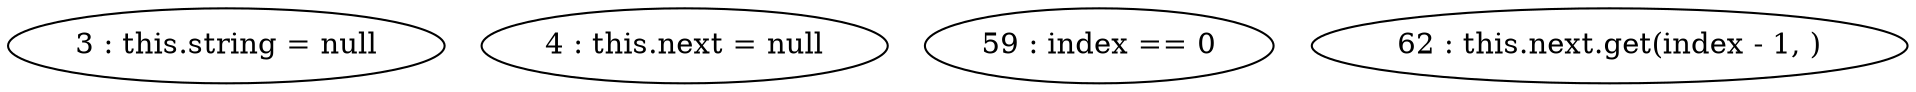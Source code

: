 digraph G {
"3 : this.string = null"
"4 : this.next = null"
"59 : index == 0"
"62 : this.next.get(index - 1, )"
}